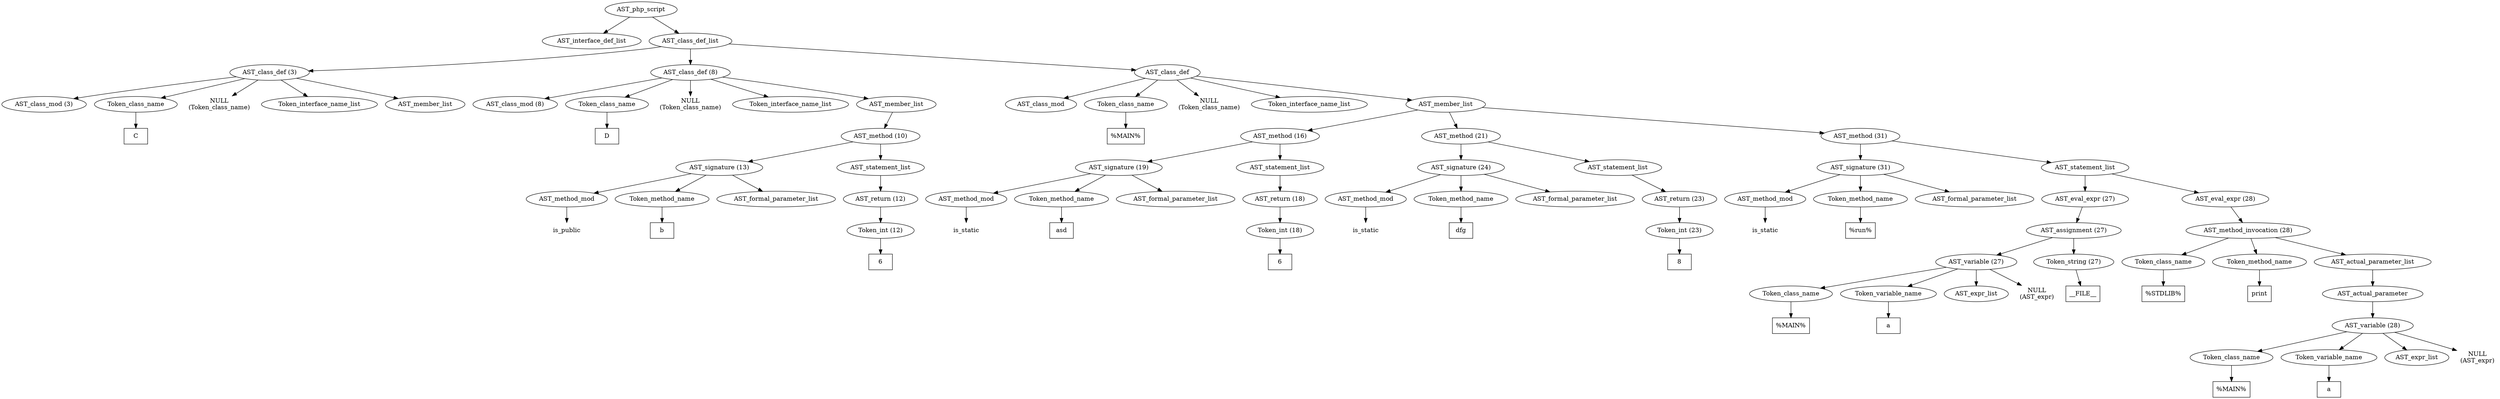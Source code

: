 /*
 * AST in dot format generated by phc -- the PHP compiler
 */

digraph AST {
node_0 [label="AST_php_script"];
node_1 [label="AST_interface_def_list"];
node_2 [label="AST_class_def_list"];
node_3 [label="AST_class_def (3)"];
node_4 [label="AST_class_mod (3)"];
node_5 [label="Token_class_name"];
node_6 [label="C", shape=box]
node_5 -> node_6;
node_7 [label="NULL\n(Token_class_name)", shape=plaintext]
node_8 [label="Token_interface_name_list"];
node_9 [label="AST_member_list"];
node_3 -> node_9;
node_3 -> node_8;
node_3 -> node_7;
node_3 -> node_5;
node_3 -> node_4;
node_10 [label="AST_class_def (8)"];
node_11 [label="AST_class_mod (8)"];
node_12 [label="Token_class_name"];
node_13 [label="D", shape=box]
node_12 -> node_13;
node_14 [label="NULL\n(Token_class_name)", shape=plaintext]
node_15 [label="Token_interface_name_list"];
node_16 [label="AST_member_list"];
node_17 [label="AST_method (10)"];
node_18 [label="AST_signature (13)"];
node_19 [label="AST_method_mod"];
node_20 [label="is_public", shape=plaintext]
node_19 -> node_20;
node_21 [label="Token_method_name"];
node_22 [label="b", shape=box]
node_21 -> node_22;
node_23 [label="AST_formal_parameter_list"];
node_18 -> node_23;
node_18 -> node_21;
node_18 -> node_19;
node_24 [label="AST_statement_list"];
node_25 [label="AST_return (12)"];
node_26 [label="Token_int (12)"];
node_27 [label="6", shape=box]
node_26 -> node_27;
node_25 -> node_26;
node_24 -> node_25;
node_17 -> node_24;
node_17 -> node_18;
node_16 -> node_17;
node_10 -> node_16;
node_10 -> node_15;
node_10 -> node_14;
node_10 -> node_12;
node_10 -> node_11;
node_28 [label="AST_class_def"];
node_29 [label="AST_class_mod"];
node_30 [label="Token_class_name"];
node_31 [label="%MAIN%", shape=box]
node_30 -> node_31;
node_32 [label="NULL\n(Token_class_name)", shape=plaintext]
node_33 [label="Token_interface_name_list"];
node_34 [label="AST_member_list"];
node_35 [label="AST_method (16)"];
node_36 [label="AST_signature (19)"];
node_37 [label="AST_method_mod"];
node_38 [label="is_static", shape=plaintext]
node_37 -> node_38;
node_39 [label="Token_method_name"];
node_40 [label="asd", shape=box]
node_39 -> node_40;
node_41 [label="AST_formal_parameter_list"];
node_36 -> node_41;
node_36 -> node_39;
node_36 -> node_37;
node_42 [label="AST_statement_list"];
node_43 [label="AST_return (18)"];
node_44 [label="Token_int (18)"];
node_45 [label="6", shape=box]
node_44 -> node_45;
node_43 -> node_44;
node_42 -> node_43;
node_35 -> node_42;
node_35 -> node_36;
node_46 [label="AST_method (21)"];
node_47 [label="AST_signature (24)"];
node_48 [label="AST_method_mod"];
node_49 [label="is_static", shape=plaintext]
node_48 -> node_49;
node_50 [label="Token_method_name"];
node_51 [label="dfg", shape=box]
node_50 -> node_51;
node_52 [label="AST_formal_parameter_list"];
node_47 -> node_52;
node_47 -> node_50;
node_47 -> node_48;
node_53 [label="AST_statement_list"];
node_54 [label="AST_return (23)"];
node_55 [label="Token_int (23)"];
node_56 [label="8", shape=box]
node_55 -> node_56;
node_54 -> node_55;
node_53 -> node_54;
node_46 -> node_53;
node_46 -> node_47;
node_57 [label="AST_method (31)"];
node_58 [label="AST_signature (31)"];
node_59 [label="AST_method_mod"];
node_60 [label="is_static", shape=plaintext]
node_59 -> node_60;
node_61 [label="Token_method_name"];
node_62 [label="%run%", shape=box]
node_61 -> node_62;
node_63 [label="AST_formal_parameter_list"];
node_58 -> node_63;
node_58 -> node_61;
node_58 -> node_59;
node_64 [label="AST_statement_list"];
node_65 [label="AST_eval_expr (27)"];
node_66 [label="AST_assignment (27)"];
node_67 [label="AST_variable (27)"];
node_68 [label="Token_class_name"];
node_69 [label="%MAIN%", shape=box]
node_68 -> node_69;
node_70 [label="Token_variable_name"];
node_71 [label="a", shape=box]
node_70 -> node_71;
node_72 [label="AST_expr_list"];
node_73 [label="NULL\n(AST_expr)", shape=plaintext]
node_67 -> node_73;
node_67 -> node_72;
node_67 -> node_70;
node_67 -> node_68;
node_74 [label="Token_string (27)"];
node_75 [label="__FILE__", shape=box]
node_74 -> node_75;
node_66 -> node_74;
node_66 -> node_67;
node_65 -> node_66;
node_76 [label="AST_eval_expr (28)"];
node_77 [label="AST_method_invocation (28)"];
node_78 [label="Token_class_name"];
node_79 [label="%STDLIB%", shape=box]
node_78 -> node_79;
node_80 [label="Token_method_name"];
node_81 [label="print", shape=box]
node_80 -> node_81;
node_82 [label="AST_actual_parameter_list"];
node_83 [label="AST_actual_parameter"];
node_84 [label="AST_variable (28)"];
node_85 [label="Token_class_name"];
node_86 [label="%MAIN%", shape=box]
node_85 -> node_86;
node_87 [label="Token_variable_name"];
node_88 [label="a", shape=box]
node_87 -> node_88;
node_89 [label="AST_expr_list"];
node_90 [label="NULL\n(AST_expr)", shape=plaintext]
node_84 -> node_90;
node_84 -> node_89;
node_84 -> node_87;
node_84 -> node_85;
node_83 -> node_84;
node_82 -> node_83;
node_77 -> node_82;
node_77 -> node_80;
node_77 -> node_78;
node_76 -> node_77;
node_64 -> node_76;
node_64 -> node_65;
node_57 -> node_64;
node_57 -> node_58;
node_34 -> node_57;
node_34 -> node_46;
node_34 -> node_35;
node_28 -> node_34;
node_28 -> node_33;
node_28 -> node_32;
node_28 -> node_30;
node_28 -> node_29;
node_2 -> node_28;
node_2 -> node_10;
node_2 -> node_3;
node_0 -> node_2;
node_0 -> node_1;
}
